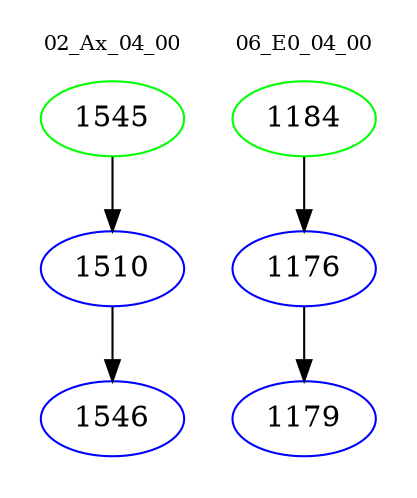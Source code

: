 digraph{
subgraph cluster_0 {
color = white
label = "02_Ax_04_00";
fontsize=10;
T0_1545 [label="1545", color="green"]
T0_1545 -> T0_1510 [color="black"]
T0_1510 [label="1510", color="blue"]
T0_1510 -> T0_1546 [color="black"]
T0_1546 [label="1546", color="blue"]
}
subgraph cluster_1 {
color = white
label = "06_E0_04_00";
fontsize=10;
T1_1184 [label="1184", color="green"]
T1_1184 -> T1_1176 [color="black"]
T1_1176 [label="1176", color="blue"]
T1_1176 -> T1_1179 [color="black"]
T1_1179 [label="1179", color="blue"]
}
}
